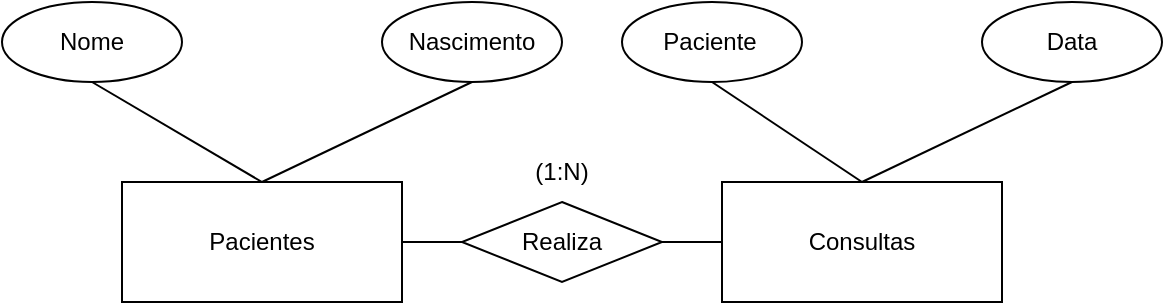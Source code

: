 <mxfile version="28.1.0">
  <diagram name="Página-1" id="0R5bv4uFx2cLuVfeosxg">
    <mxGraphModel dx="1020" dy="556" grid="1" gridSize="10" guides="1" tooltips="1" connect="1" arrows="1" fold="1" page="1" pageScale="1" pageWidth="827" pageHeight="1169" math="0" shadow="0">
      <root>
        <mxCell id="0" />
        <mxCell id="1" parent="0" />
        <mxCell id="WtrtMHtdimdVFtjP1Wve-1" value="" style="rounded=0;whiteSpace=wrap;html=1;" vertex="1" parent="1">
          <mxGeometry x="150" y="200" width="140" height="60" as="geometry" />
        </mxCell>
        <mxCell id="WtrtMHtdimdVFtjP1Wve-2" value="Pacientes" style="text;html=1;align=center;verticalAlign=middle;whiteSpace=wrap;rounded=0;" vertex="1" parent="1">
          <mxGeometry x="150" y="200" width="140" height="60" as="geometry" />
        </mxCell>
        <mxCell id="WtrtMHtdimdVFtjP1Wve-3" value="" style="ellipse;whiteSpace=wrap;html=1;" vertex="1" parent="1">
          <mxGeometry x="90" y="110" width="90" height="40" as="geometry" />
        </mxCell>
        <mxCell id="WtrtMHtdimdVFtjP1Wve-4" value="Nome" style="text;html=1;align=center;verticalAlign=middle;whiteSpace=wrap;rounded=0;" vertex="1" parent="1">
          <mxGeometry x="90" y="110" width="90" height="40" as="geometry" />
        </mxCell>
        <mxCell id="WtrtMHtdimdVFtjP1Wve-7" value="" style="endArrow=none;html=1;rounded=0;exitX=0.5;exitY=0;exitDx=0;exitDy=0;entryX=0.5;entryY=1;entryDx=0;entryDy=0;" edge="1" parent="1" source="WtrtMHtdimdVFtjP1Wve-2" target="WtrtMHtdimdVFtjP1Wve-4">
          <mxGeometry width="50" height="50" relative="1" as="geometry">
            <mxPoint x="160" y="200" as="sourcePoint" />
            <mxPoint x="210" y="150" as="targetPoint" />
          </mxGeometry>
        </mxCell>
        <mxCell id="WtrtMHtdimdVFtjP1Wve-8" value="" style="ellipse;whiteSpace=wrap;html=1;" vertex="1" parent="1">
          <mxGeometry x="280" y="110" width="90" height="40" as="geometry" />
        </mxCell>
        <mxCell id="WtrtMHtdimdVFtjP1Wve-9" value="Nascimento" style="text;html=1;align=center;verticalAlign=middle;whiteSpace=wrap;rounded=0;" vertex="1" parent="1">
          <mxGeometry x="295" y="115" width="60" height="30" as="geometry" />
        </mxCell>
        <mxCell id="WtrtMHtdimdVFtjP1Wve-15" value="" style="endArrow=none;html=1;rounded=0;" edge="1" parent="1">
          <mxGeometry width="50" height="50" relative="1" as="geometry">
            <mxPoint x="220" y="200" as="sourcePoint" />
            <mxPoint x="325" y="150" as="targetPoint" />
          </mxGeometry>
        </mxCell>
        <mxCell id="WtrtMHtdimdVFtjP1Wve-16" value="" style="rounded=0;whiteSpace=wrap;html=1;" vertex="1" parent="1">
          <mxGeometry x="450" y="200" width="140" height="60" as="geometry" />
        </mxCell>
        <mxCell id="WtrtMHtdimdVFtjP1Wve-17" value="" style="endArrow=none;html=1;rounded=0;entryX=0;entryY=0.5;entryDx=0;entryDy=0;" edge="1" parent="1" target="WtrtMHtdimdVFtjP1Wve-16">
          <mxGeometry width="50" height="50" relative="1" as="geometry">
            <mxPoint x="420" y="230" as="sourcePoint" />
            <mxPoint x="405" y="200" as="targetPoint" />
          </mxGeometry>
        </mxCell>
        <mxCell id="WtrtMHtdimdVFtjP1Wve-18" value="" style="endArrow=none;html=1;rounded=0;entryX=0.5;entryY=1;entryDx=0;entryDy=0;" edge="1" parent="1" target="WtrtMHtdimdVFtjP1Wve-21">
          <mxGeometry width="50" height="50" relative="1" as="geometry">
            <mxPoint x="520" y="200" as="sourcePoint" />
            <mxPoint x="570" y="150" as="targetPoint" />
          </mxGeometry>
        </mxCell>
        <mxCell id="WtrtMHtdimdVFtjP1Wve-19" value="" style="endArrow=none;html=1;rounded=0;entryX=0.5;entryY=1;entryDx=0;entryDy=0;" edge="1" parent="1" target="WtrtMHtdimdVFtjP1Wve-22">
          <mxGeometry width="50" height="50" relative="1" as="geometry">
            <mxPoint x="520" y="200" as="sourcePoint" />
            <mxPoint x="480" y="150" as="targetPoint" />
          </mxGeometry>
        </mxCell>
        <mxCell id="WtrtMHtdimdVFtjP1Wve-20" value="Consultas" style="text;html=1;align=center;verticalAlign=middle;whiteSpace=wrap;rounded=0;" vertex="1" parent="1">
          <mxGeometry x="490" y="215" width="60" height="30" as="geometry" />
        </mxCell>
        <mxCell id="WtrtMHtdimdVFtjP1Wve-21" value="" style="ellipse;whiteSpace=wrap;html=1;" vertex="1" parent="1">
          <mxGeometry x="580" y="110" width="90" height="40" as="geometry" />
        </mxCell>
        <mxCell id="WtrtMHtdimdVFtjP1Wve-22" value="" style="ellipse;whiteSpace=wrap;html=1;" vertex="1" parent="1">
          <mxGeometry x="400" y="110" width="90" height="40" as="geometry" />
        </mxCell>
        <mxCell id="WtrtMHtdimdVFtjP1Wve-23" value="(1:N)" style="text;html=1;align=center;verticalAlign=middle;whiteSpace=wrap;rounded=0;" vertex="1" parent="1">
          <mxGeometry x="340" y="180" width="60" height="30" as="geometry" />
        </mxCell>
        <mxCell id="WtrtMHtdimdVFtjP1Wve-25" value="" style="endArrow=none;html=1;rounded=0;entryX=0;entryY=0.5;entryDx=0;entryDy=0;exitX=1;exitY=0.5;exitDx=0;exitDy=0;" edge="1" parent="1" source="WtrtMHtdimdVFtjP1Wve-2" target="WtrtMHtdimdVFtjP1Wve-24">
          <mxGeometry width="50" height="50" relative="1" as="geometry">
            <mxPoint x="290" y="230" as="sourcePoint" />
            <mxPoint x="450" y="230" as="targetPoint" />
          </mxGeometry>
        </mxCell>
        <mxCell id="WtrtMHtdimdVFtjP1Wve-24" value="" style="rhombus;whiteSpace=wrap;html=1;" vertex="1" parent="1">
          <mxGeometry x="320" y="210" width="100" height="40" as="geometry" />
        </mxCell>
        <mxCell id="WtrtMHtdimdVFtjP1Wve-26" value="Paciente" style="text;html=1;align=center;verticalAlign=middle;whiteSpace=wrap;rounded=0;" vertex="1" parent="1">
          <mxGeometry x="414" y="115" width="60" height="30" as="geometry" />
        </mxCell>
        <mxCell id="WtrtMHtdimdVFtjP1Wve-27" value="Data" style="text;html=1;align=center;verticalAlign=middle;whiteSpace=wrap;rounded=0;" vertex="1" parent="1">
          <mxGeometry x="595" y="115" width="60" height="30" as="geometry" />
        </mxCell>
        <mxCell id="WtrtMHtdimdVFtjP1Wve-28" value="Realiza" style="text;html=1;align=center;verticalAlign=middle;whiteSpace=wrap;rounded=0;" vertex="1" parent="1">
          <mxGeometry x="340" y="215" width="60" height="30" as="geometry" />
        </mxCell>
      </root>
    </mxGraphModel>
  </diagram>
</mxfile>
